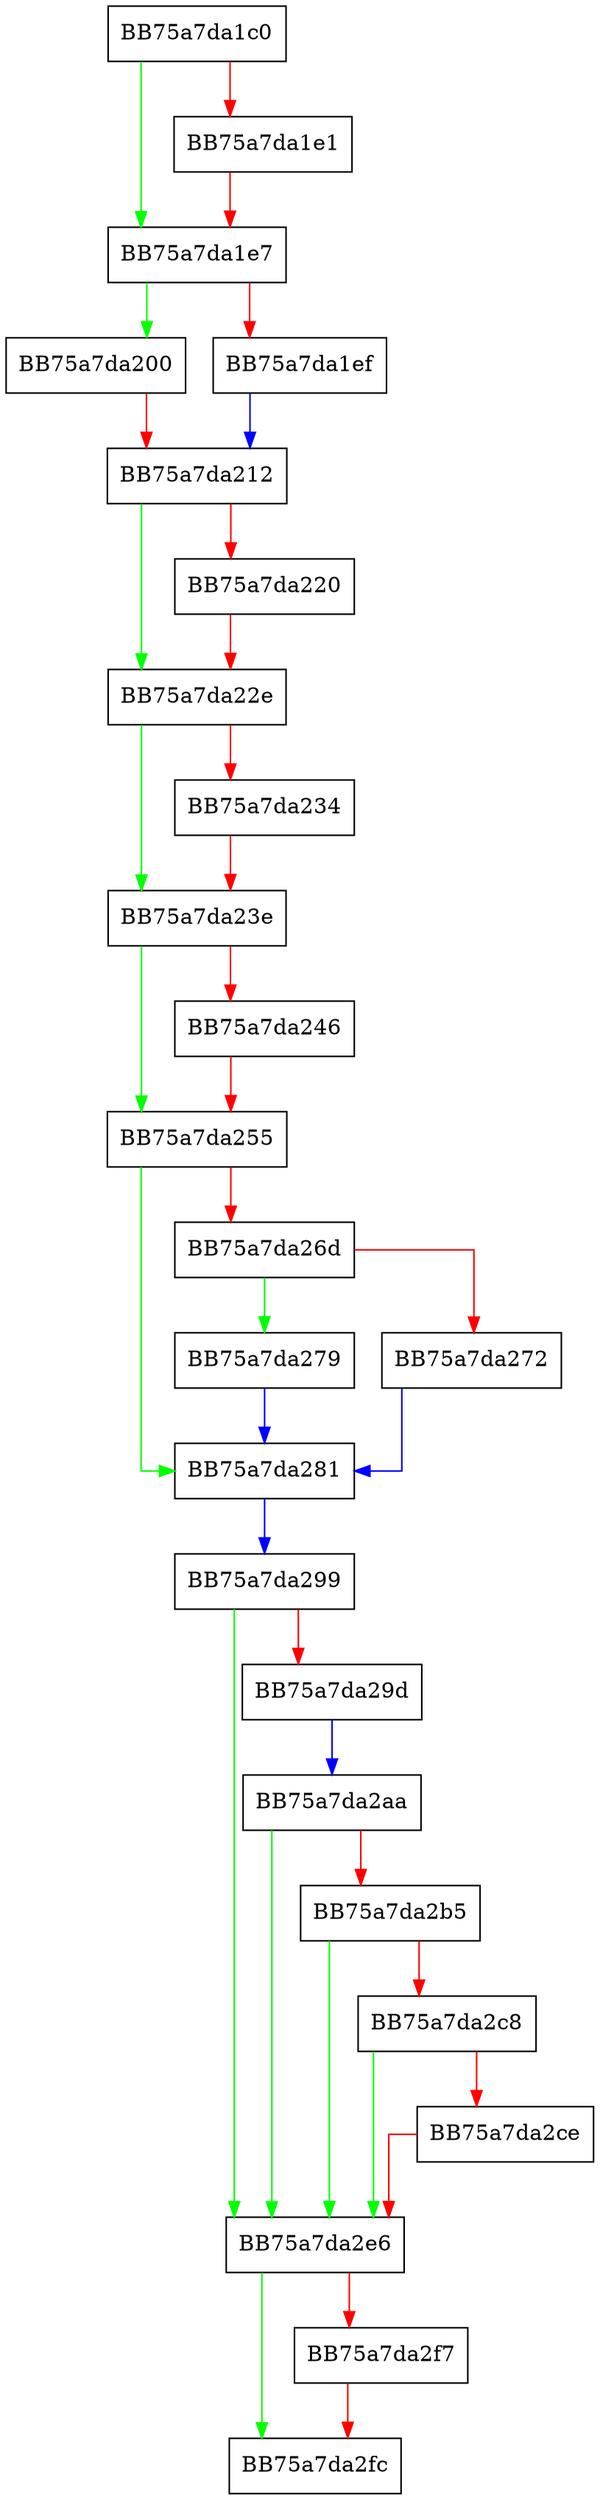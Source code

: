 digraph DfspGetNext {
  node [shape="box"];
  graph [splines=ortho];
  BB75a7da1c0 -> BB75a7da1e7 [color="green"];
  BB75a7da1c0 -> BB75a7da1e1 [color="red"];
  BB75a7da1e1 -> BB75a7da1e7 [color="red"];
  BB75a7da1e7 -> BB75a7da200 [color="green"];
  BB75a7da1e7 -> BB75a7da1ef [color="red"];
  BB75a7da1ef -> BB75a7da212 [color="blue"];
  BB75a7da200 -> BB75a7da212 [color="red"];
  BB75a7da212 -> BB75a7da22e [color="green"];
  BB75a7da212 -> BB75a7da220 [color="red"];
  BB75a7da220 -> BB75a7da22e [color="red"];
  BB75a7da22e -> BB75a7da23e [color="green"];
  BB75a7da22e -> BB75a7da234 [color="red"];
  BB75a7da234 -> BB75a7da23e [color="red"];
  BB75a7da23e -> BB75a7da255 [color="green"];
  BB75a7da23e -> BB75a7da246 [color="red"];
  BB75a7da246 -> BB75a7da255 [color="red"];
  BB75a7da255 -> BB75a7da281 [color="green"];
  BB75a7da255 -> BB75a7da26d [color="red"];
  BB75a7da26d -> BB75a7da279 [color="green"];
  BB75a7da26d -> BB75a7da272 [color="red"];
  BB75a7da272 -> BB75a7da281 [color="blue"];
  BB75a7da279 -> BB75a7da281 [color="blue"];
  BB75a7da281 -> BB75a7da299 [color="blue"];
  BB75a7da299 -> BB75a7da2e6 [color="green"];
  BB75a7da299 -> BB75a7da29d [color="red"];
  BB75a7da29d -> BB75a7da2aa [color="blue"];
  BB75a7da2aa -> BB75a7da2e6 [color="green"];
  BB75a7da2aa -> BB75a7da2b5 [color="red"];
  BB75a7da2b5 -> BB75a7da2e6 [color="green"];
  BB75a7da2b5 -> BB75a7da2c8 [color="red"];
  BB75a7da2c8 -> BB75a7da2e6 [color="green"];
  BB75a7da2c8 -> BB75a7da2ce [color="red"];
  BB75a7da2ce -> BB75a7da2e6 [color="red"];
  BB75a7da2e6 -> BB75a7da2fc [color="green"];
  BB75a7da2e6 -> BB75a7da2f7 [color="red"];
  BB75a7da2f7 -> BB75a7da2fc [color="red"];
}